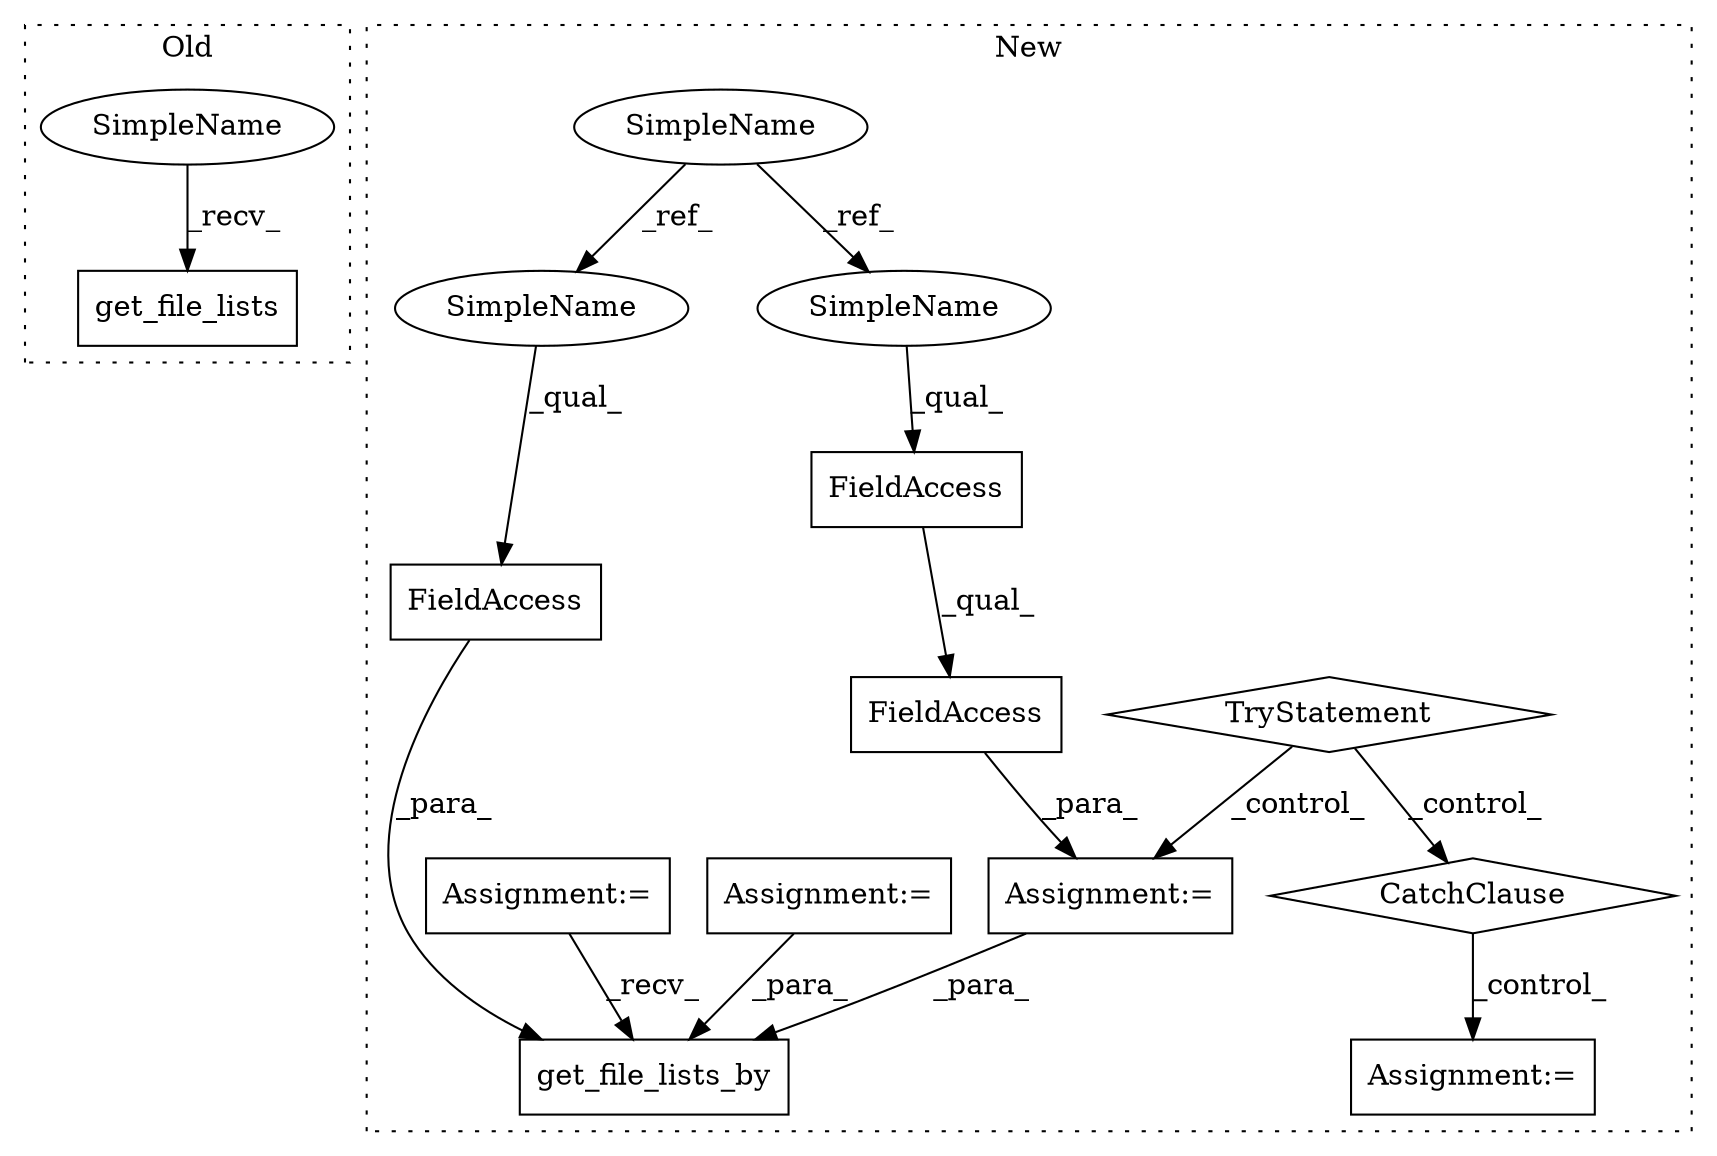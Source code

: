 digraph G {
subgraph cluster0 {
1 [label="get_file_lists" a="32" s="3296,3327" l="15,1" shape="box"];
15 [label="SimpleName" a="42" s="3291" l="4" shape="ellipse"];
label = "Old";
style="dotted";
}
subgraph cluster1 {
2 [label="get_file_lists_by" a="32" s="3506,3548" l="18,1" shape="box"];
3 [label="FieldAccess" a="22" s="3537" l="11" shape="box"];
4 [label="SimpleName" a="42" s="2383" l="4" shape="ellipse"];
5 [label="FieldAccess" a="22" s="3359" l="17" shape="box"];
6 [label="FieldAccess" a="22" s="3359" l="34" shape="box"];
7 [label="Assignment:=" a="7" s="2511" l="12" shape="box"];
8 [label="Assignment:=" a="7" s="2619" l="16" shape="box"];
9 [label="Assignment:=" a="7" s="3358" l="1" shape="box"];
10 [label="TryStatement" a="54" s="3334" l="4" shape="diamond"];
11 [label="CatchClause" a="12" s="3402,3439" l="11,2" shape="diamond"];
12 [label="Assignment:=" a="7" s="3461" l="1" shape="box"];
13 [label="SimpleName" a="42" s="3537" l="4" shape="ellipse"];
14 [label="SimpleName" a="42" s="3359" l="4" shape="ellipse"];
label = "New";
style="dotted";
}
3 -> 2 [label="_para_"];
4 -> 13 [label="_ref_"];
4 -> 14 [label="_ref_"];
5 -> 6 [label="_qual_"];
6 -> 9 [label="_para_"];
7 -> 2 [label="_para_"];
8 -> 2 [label="_recv_"];
9 -> 2 [label="_para_"];
10 -> 11 [label="_control_"];
10 -> 9 [label="_control_"];
11 -> 12 [label="_control_"];
13 -> 3 [label="_qual_"];
14 -> 5 [label="_qual_"];
15 -> 1 [label="_recv_"];
}